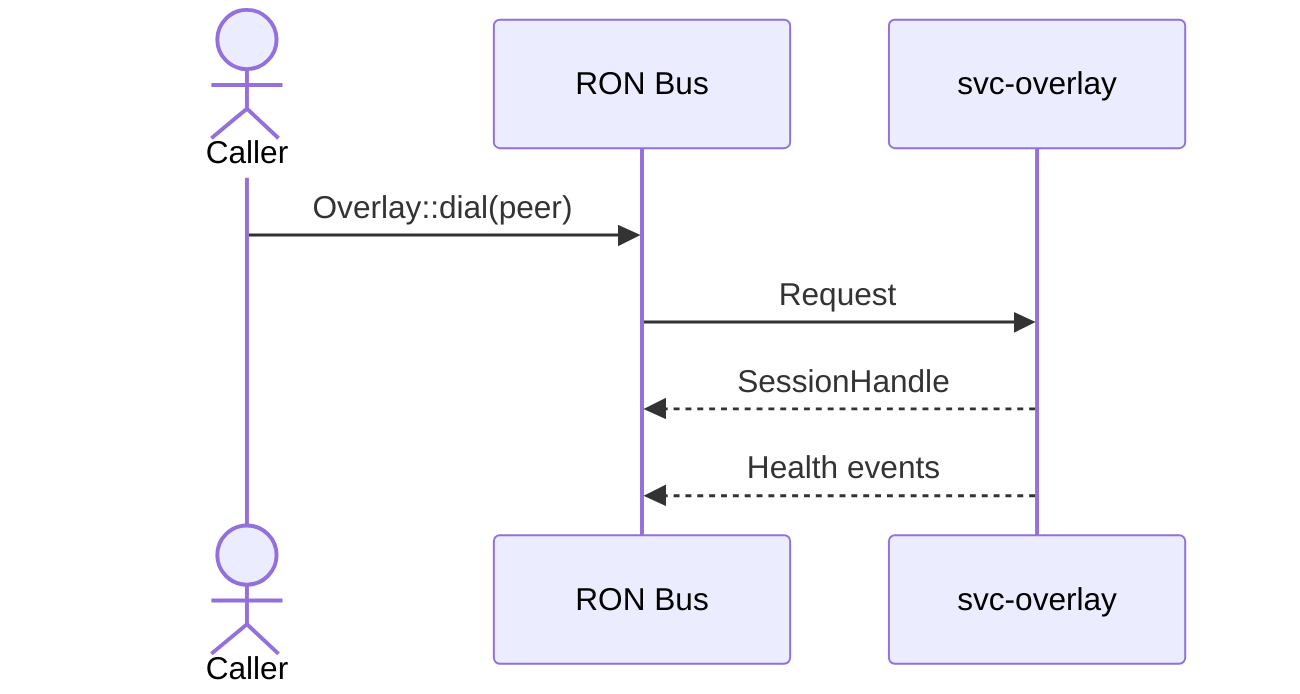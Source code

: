 sequenceDiagram
  actor Caller
  participant Bus as RON Bus
  participant O as svc-overlay
  Caller->>Bus: Overlay::dial(peer)
  Bus->>O: Request
  O-->>Bus: SessionHandle
  O-->>Bus: Health events